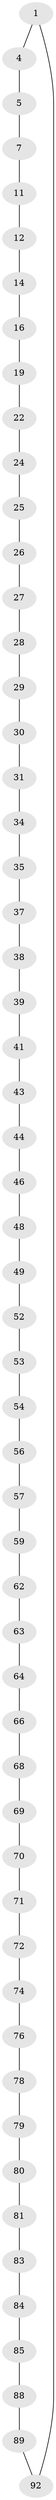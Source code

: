 // original degree distribution, {2: 1.0}
// Generated by graph-tools (version 1.1) at 2025/20/03/04/25 18:20:07]
// undirected, 56 vertices, 56 edges
graph export_dot {
graph [start="1"]
  node [color=gray90,style=filled];
  1 [super="+2"];
  4;
  5 [super="+6"];
  7 [super="+8"];
  11;
  12 [super="+13"];
  14 [super="+15"];
  16 [super="+17"];
  19 [super="+20"];
  22 [super="+23"];
  24;
  25;
  26;
  27;
  28;
  29;
  30;
  31 [super="+32"];
  34;
  35 [super="+36"];
  37;
  38;
  39 [super="+40"];
  41 [super="+42"];
  43;
  44 [super="+45"];
  46 [super="+47"];
  48;
  49 [super="+50"];
  52;
  53;
  54 [super="+55"];
  56;
  57 [super="+58"];
  59 [super="+60"];
  62;
  63;
  64 [super="+65"];
  66 [super="+67"];
  68;
  69;
  70;
  71;
  72 [super="+73"];
  74 [super="+75"];
  76 [super="+77"];
  78;
  79;
  80;
  81 [super="+82"];
  83;
  84;
  85 [super="+86"];
  88;
  89 [super="+90"];
  92 [super="+93"];
  1 -- 92;
  1 -- 4;
  4 -- 5;
  5 -- 7;
  7 -- 11;
  11 -- 12;
  12 -- 14;
  14 -- 16;
  16 -- 19;
  19 -- 22;
  22 -- 24;
  24 -- 25;
  25 -- 26;
  26 -- 27;
  27 -- 28;
  28 -- 29;
  29 -- 30;
  30 -- 31;
  31 -- 34;
  34 -- 35;
  35 -- 37;
  37 -- 38;
  38 -- 39;
  39 -- 41;
  41 -- 43;
  43 -- 44;
  44 -- 46;
  46 -- 48;
  48 -- 49;
  49 -- 52;
  52 -- 53;
  53 -- 54;
  54 -- 56;
  56 -- 57;
  57 -- 59;
  59 -- 62;
  62 -- 63;
  63 -- 64;
  64 -- 66;
  66 -- 68;
  68 -- 69;
  69 -- 70;
  70 -- 71;
  71 -- 72;
  72 -- 74;
  74 -- 76;
  76 -- 78;
  78 -- 79;
  79 -- 80;
  80 -- 81;
  81 -- 83;
  83 -- 84;
  84 -- 85;
  85 -- 88;
  88 -- 89;
  89 -- 92;
}
